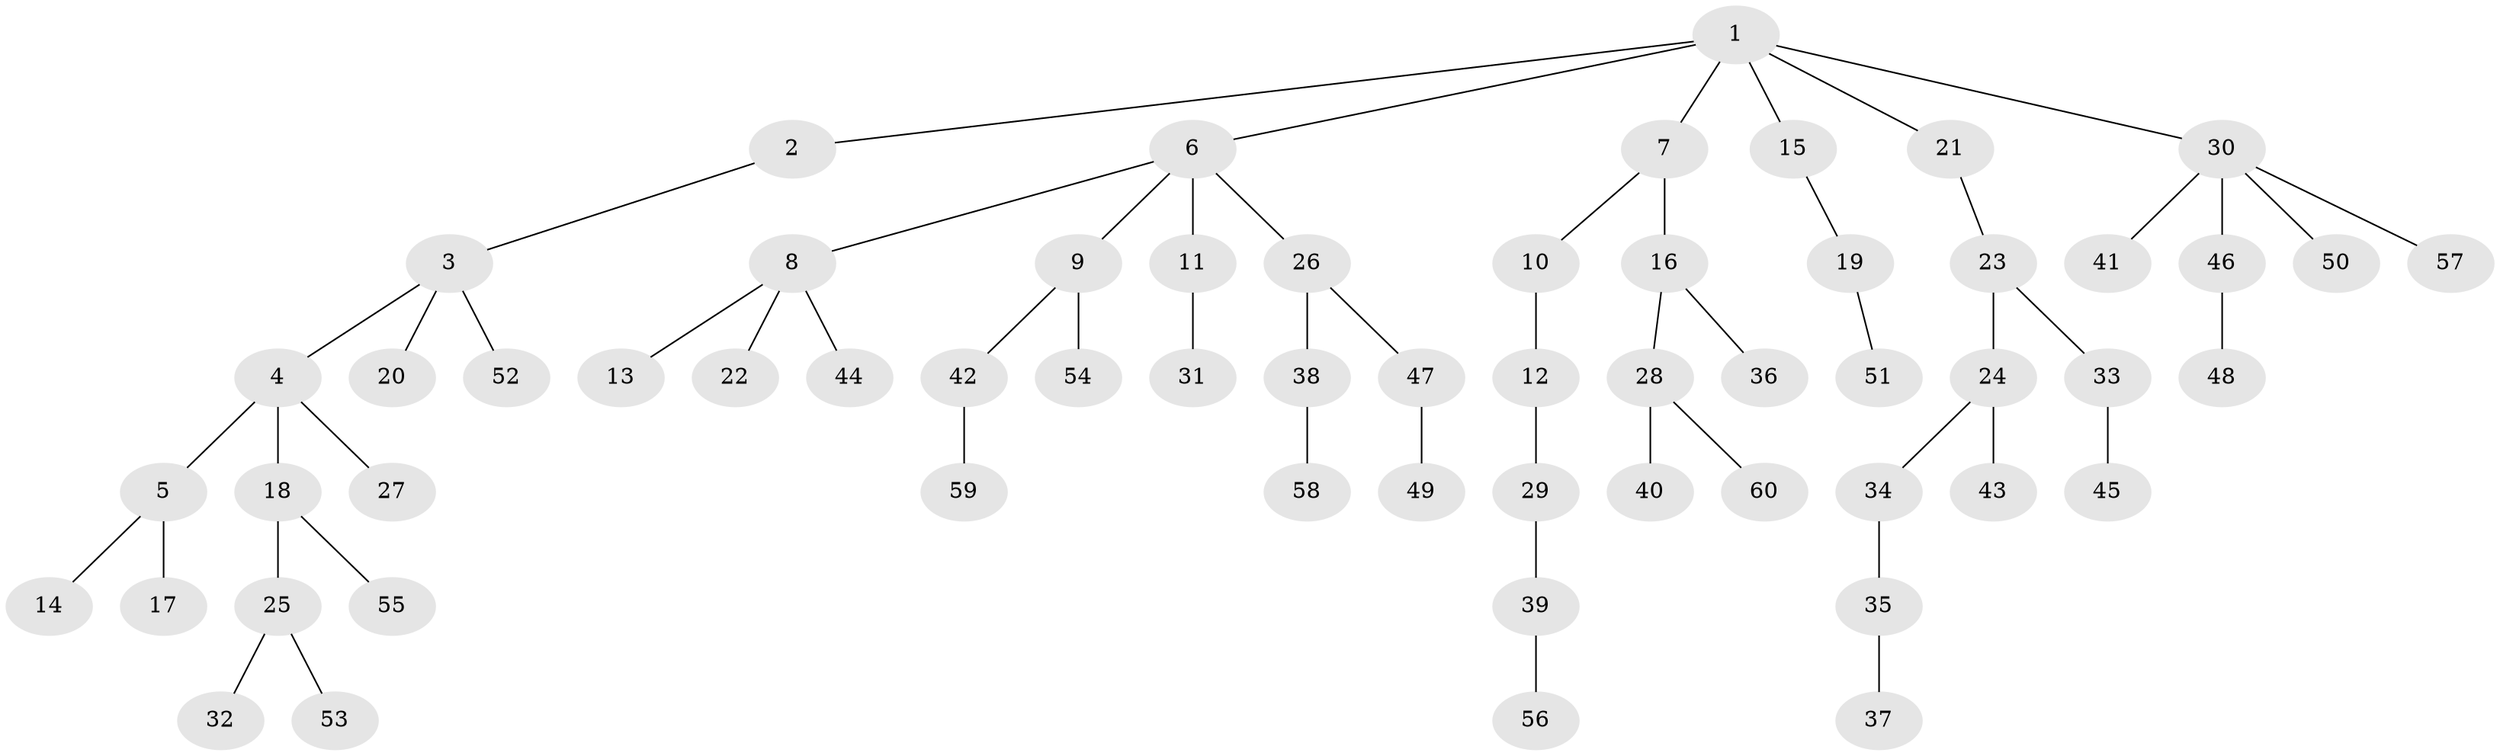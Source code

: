 // coarse degree distribution, {6: 0.05128205128205128, 2: 0.23076923076923078, 3: 0.10256410256410256, 5: 0.02564102564102564, 1: 0.5384615384615384, 4: 0.05128205128205128}
// Generated by graph-tools (version 1.1) at 2025/42/03/06/25 10:42:02]
// undirected, 60 vertices, 59 edges
graph export_dot {
graph [start="1"]
  node [color=gray90,style=filled];
  1;
  2;
  3;
  4;
  5;
  6;
  7;
  8;
  9;
  10;
  11;
  12;
  13;
  14;
  15;
  16;
  17;
  18;
  19;
  20;
  21;
  22;
  23;
  24;
  25;
  26;
  27;
  28;
  29;
  30;
  31;
  32;
  33;
  34;
  35;
  36;
  37;
  38;
  39;
  40;
  41;
  42;
  43;
  44;
  45;
  46;
  47;
  48;
  49;
  50;
  51;
  52;
  53;
  54;
  55;
  56;
  57;
  58;
  59;
  60;
  1 -- 2;
  1 -- 6;
  1 -- 7;
  1 -- 15;
  1 -- 21;
  1 -- 30;
  2 -- 3;
  3 -- 4;
  3 -- 20;
  3 -- 52;
  4 -- 5;
  4 -- 18;
  4 -- 27;
  5 -- 14;
  5 -- 17;
  6 -- 8;
  6 -- 9;
  6 -- 11;
  6 -- 26;
  7 -- 10;
  7 -- 16;
  8 -- 13;
  8 -- 22;
  8 -- 44;
  9 -- 42;
  9 -- 54;
  10 -- 12;
  11 -- 31;
  12 -- 29;
  15 -- 19;
  16 -- 28;
  16 -- 36;
  18 -- 25;
  18 -- 55;
  19 -- 51;
  21 -- 23;
  23 -- 24;
  23 -- 33;
  24 -- 34;
  24 -- 43;
  25 -- 32;
  25 -- 53;
  26 -- 38;
  26 -- 47;
  28 -- 40;
  28 -- 60;
  29 -- 39;
  30 -- 41;
  30 -- 46;
  30 -- 50;
  30 -- 57;
  33 -- 45;
  34 -- 35;
  35 -- 37;
  38 -- 58;
  39 -- 56;
  42 -- 59;
  46 -- 48;
  47 -- 49;
}
